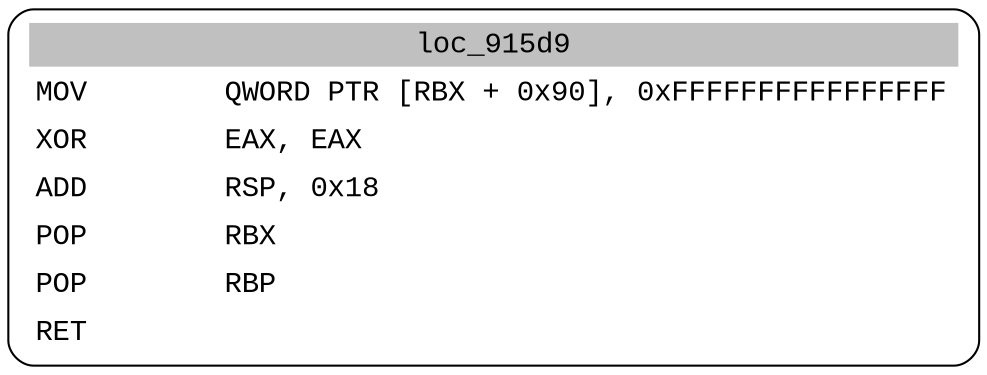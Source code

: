 digraph asm_graph {
1941 [
shape="Mrecord" fontname="Courier New"label =<<table border="0" cellborder="0" cellpadding="3"><tr><td align="center" colspan="2" bgcolor="grey">loc_915d9</td></tr><tr><td align="left">MOV        QWORD PTR [RBX + 0x90], 0xFFFFFFFFFFFFFFFF</td></tr><tr><td align="left">XOR        EAX, EAX</td></tr><tr><td align="left">ADD        RSP, 0x18</td></tr><tr><td align="left">POP        RBX</td></tr><tr><td align="left">POP        RBP</td></tr><tr><td align="left">RET        </td></tr></table>> ];
}